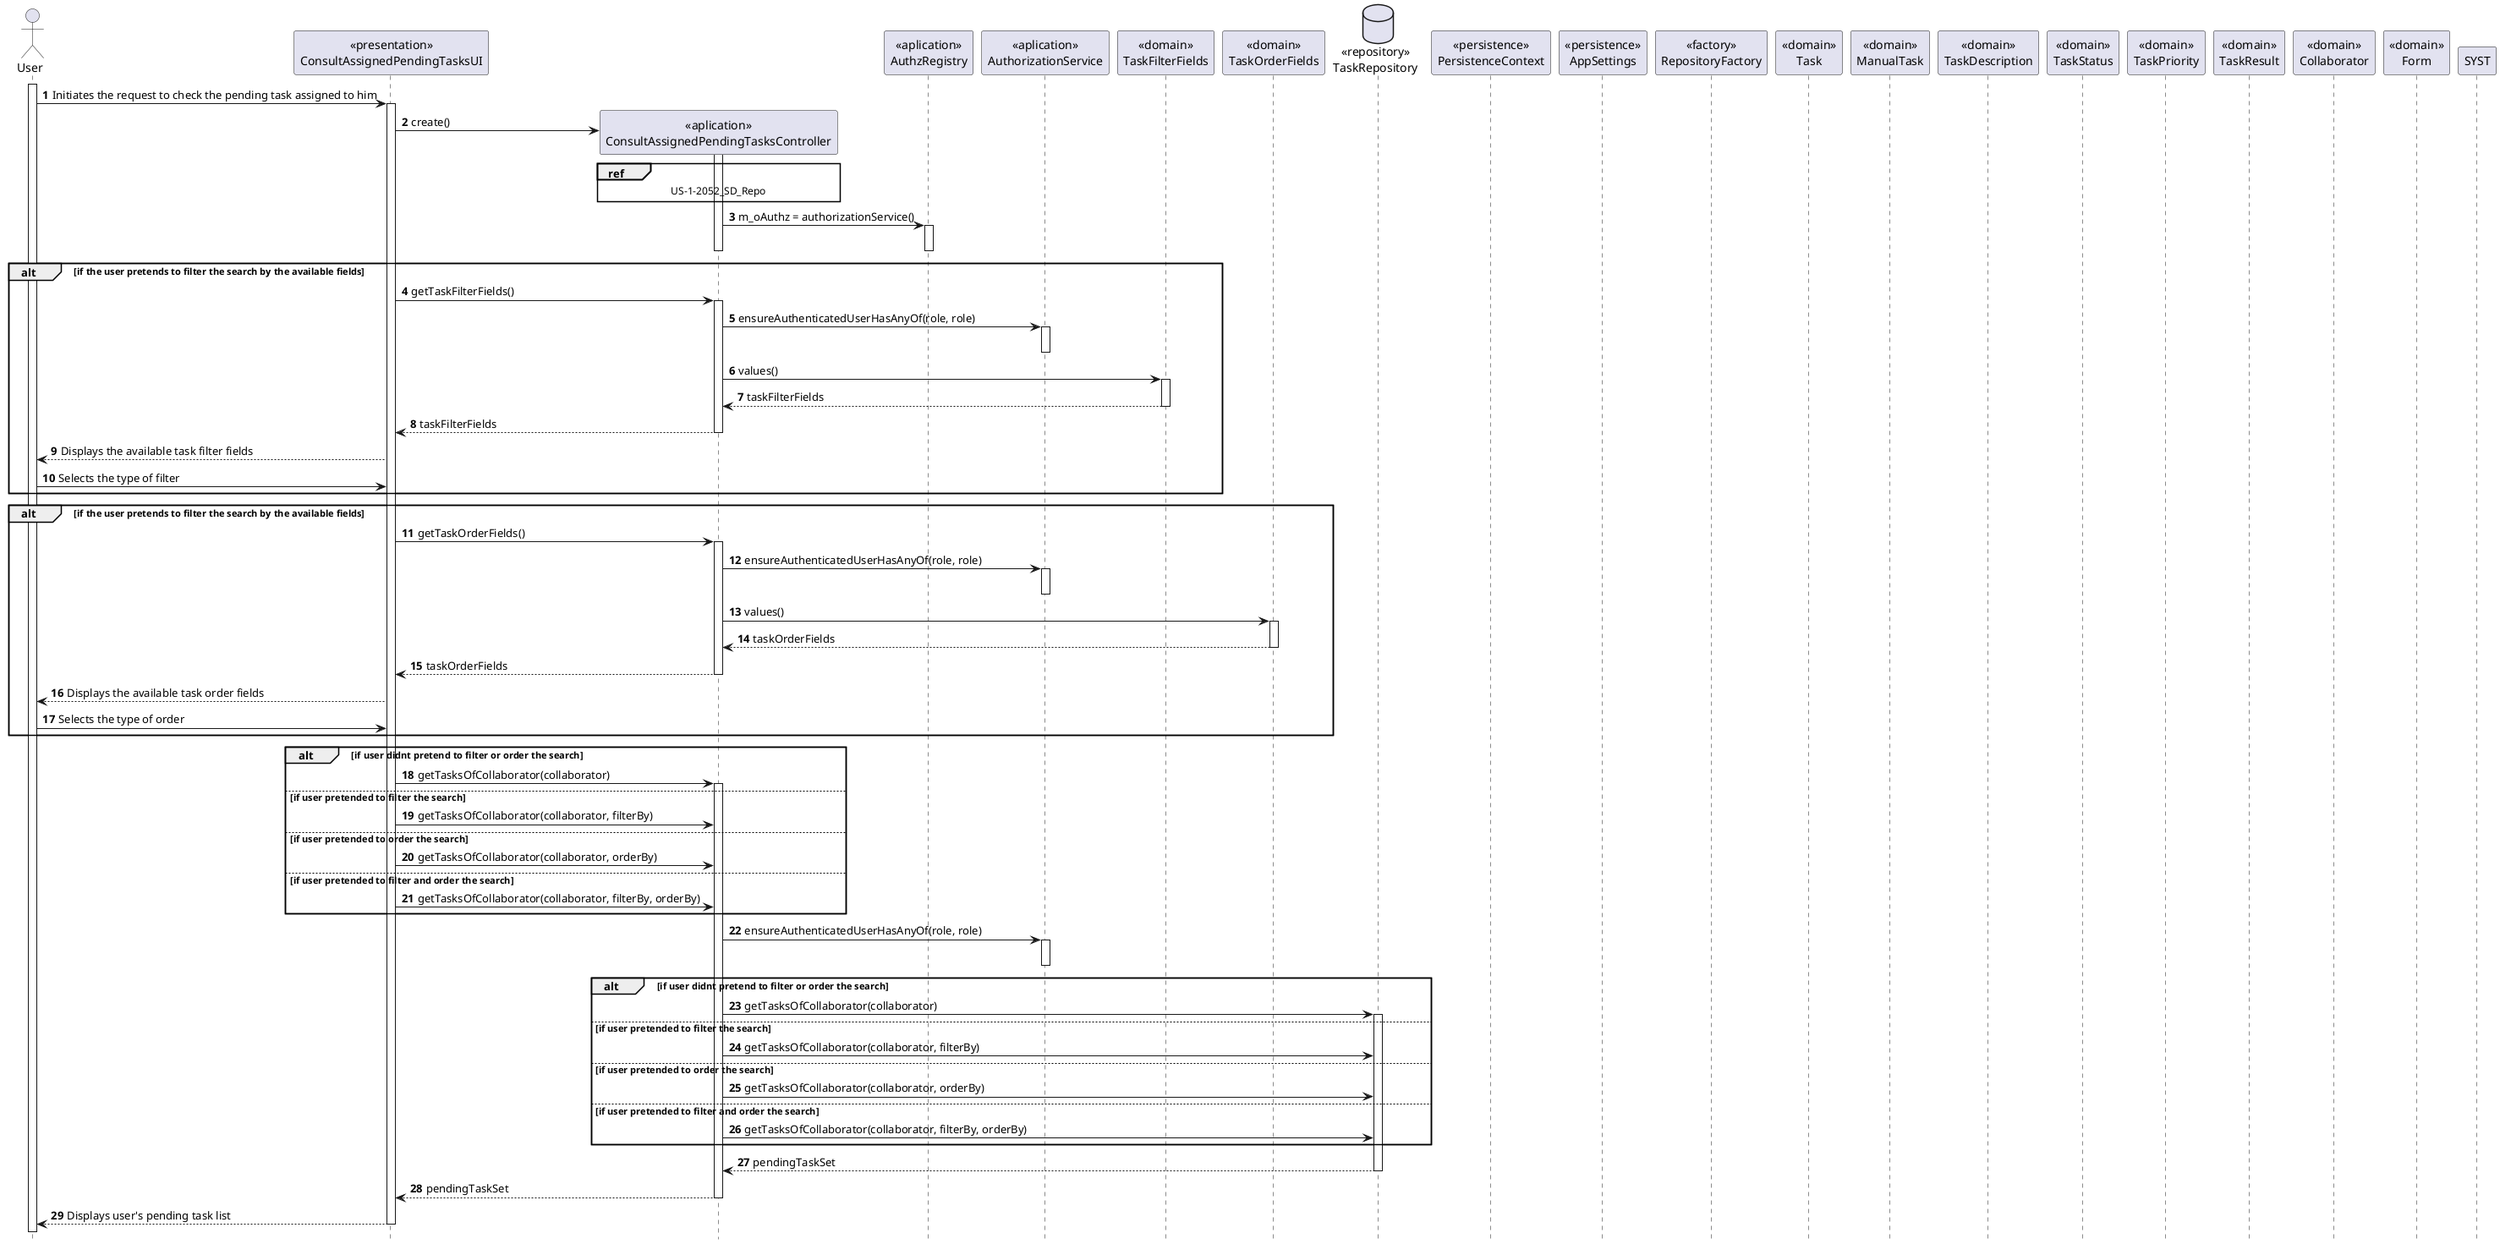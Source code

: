 @startuml
autonumber
hide footbox

actor "User" as USER

participant "<<presentation>>\nConsultAssignedPendingTasksUI" as UI
participant "<<aplication>>\nConsultAssignedPendingTasksController" as CTRL
participant "<<aplication>>\nAuthzRegistry" as AUTHR
participant "<<aplication>>\nAuthorizationService" as AUTH
participant "<<domain>>\nTaskFilterFields" as TFF
participant "<<domain>>\nTaskOrderFields" as TOF
database "<<repository>>\nTaskRepository" as TR
participant "<<persistence>>\nPersistenceContext"
participant "<<persistence>>\nAppSettings"
participant "<<factory>>\nRepositoryFactory"
participant "<<domain>>\nTask"
participant "<<domain>>\nManualTask"
participant "<<domain>>\nTaskDescription"
participant "<<domain>>\nTaskStatus"
participant "<<domain>>\nTaskPriority"
participant "<<domain>>\nTaskResult"
participant "<<domain>>\nCollaborator"
participant "<<domain>>\nForm"

activate USER
USER -> UI : Initiates the request to check the pending task assigned to him

activate UI
UI -> CTRL** : create()

activate CTRL
ref over CTRL
US-1-2052_SD_Repo
end ref

CTRL -> AUTHR : m_oAuthz = authorizationService()
activate AUTHR
deactivate CTRL
deactivate AUTHR

alt if the user pretends to filter the search by the available fields
    UI -> CTRL : getTaskFilterFields()

    activate CTRL
    CTRL -> AUTH : ensureAuthenticatedUserHasAnyOf(role, role)
    activate AUTH
    deactivate AUTH
    CTRL -> TFF : values()

    activate TFF
    TFF --> CTRL : taskFilterFields
    deactivate TFF

    CTRL --> UI : taskFilterFields
    deactivate CTRL

    UI --> USER : Displays the available task filter fields

    USER -> UI : Selects the type of filter
end alt

alt if the user pretends to filter the search by the available fields
    UI -> CTRL : getTaskOrderFields()

    activate CTRL
    CTRL -> AUTH : ensureAuthenticatedUserHasAnyOf(role, role)
    activate AUTH
    deactivate AUTH
    CTRL -> TOF : values()

    activate TOF
    TOF --> CTRL : taskOrderFields
    deactivate TOF

    CTRL --> UI : taskOrderFields
    deactivate CTRL

    UI --> USER : Displays the available task order fields

    USER -> UI : Selects the type of order
end alt

alt if user didnt pretend to filter or order the search
    UI -> CTRL : getTasksOfCollaborator(collaborator)
    activate CTRL
    else if user pretended to filter the search
    UI -> CTRL : getTasksOfCollaborator(collaborator, filterBy)
    else if user pretended to order the search
    UI -> CTRL : getTasksOfCollaborator(collaborator, orderBy)
    else if user pretended to filter and order the search
    UI -> CTRL : getTasksOfCollaborator(collaborator, filterBy, orderBy)
end

CTRL -> AUTH : ensureAuthenticatedUserHasAnyOf(role, role)
activate AUTH
deactivate AUTH

alt if user didnt pretend to filter or order the search
    CTRL -> TR : getTasksOfCollaborator(collaborator)
    activate TR
    else if user pretended to filter the search
    CTRL -> TR : getTasksOfCollaborator(collaborator, filterBy)
    else if user pretended to order the search
    CTRL -> TR : getTasksOfCollaborator(collaborator, orderBy)
    else if user pretended to filter and order the search
    CTRL -> TR : getTasksOfCollaborator(collaborator, filterBy, orderBy)
end

TR --> CTRL : pendingTaskSet

deactivate TR
CTRL --> UI : pendingTaskSet
deactivate CTRL

UI --> USER : Displays user's pending task list
deactivate UI
deactivate SYST

@enduml
